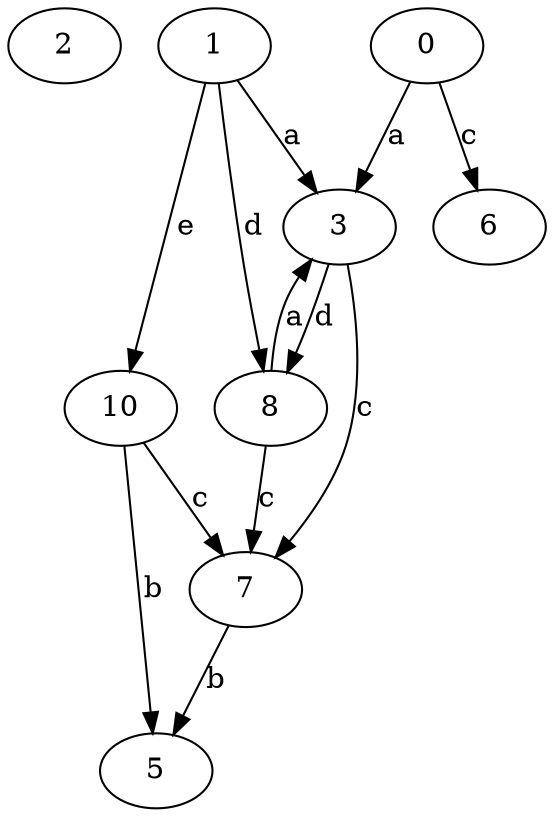 strict digraph  {
2;
3;
0;
1;
5;
6;
7;
8;
10;
3 -> 7  [label=c];
3 -> 8  [label=d];
0 -> 3  [label=a];
0 -> 6  [label=c];
1 -> 3  [label=a];
1 -> 8  [label=d];
1 -> 10  [label=e];
7 -> 5  [label=b];
8 -> 3  [label=a];
8 -> 7  [label=c];
10 -> 5  [label=b];
10 -> 7  [label=c];
}
